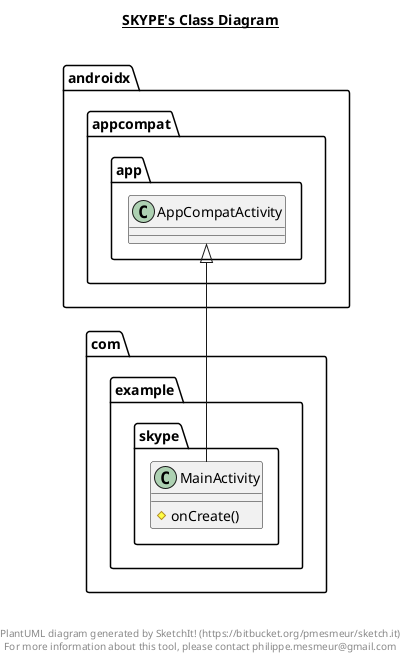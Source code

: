 @startuml

title __SKYPE's Class Diagram__\n

  namespace com.example.skype {
    class com.example.skype.MainActivity {
        # onCreate()
    }
  }
  

  com.example.skype.MainActivity -up-|> androidx.appcompat.app.AppCompatActivity


right footer


PlantUML diagram generated by SketchIt! (https://bitbucket.org/pmesmeur/sketch.it)
For more information about this tool, please contact philippe.mesmeur@gmail.com
endfooter

@enduml
